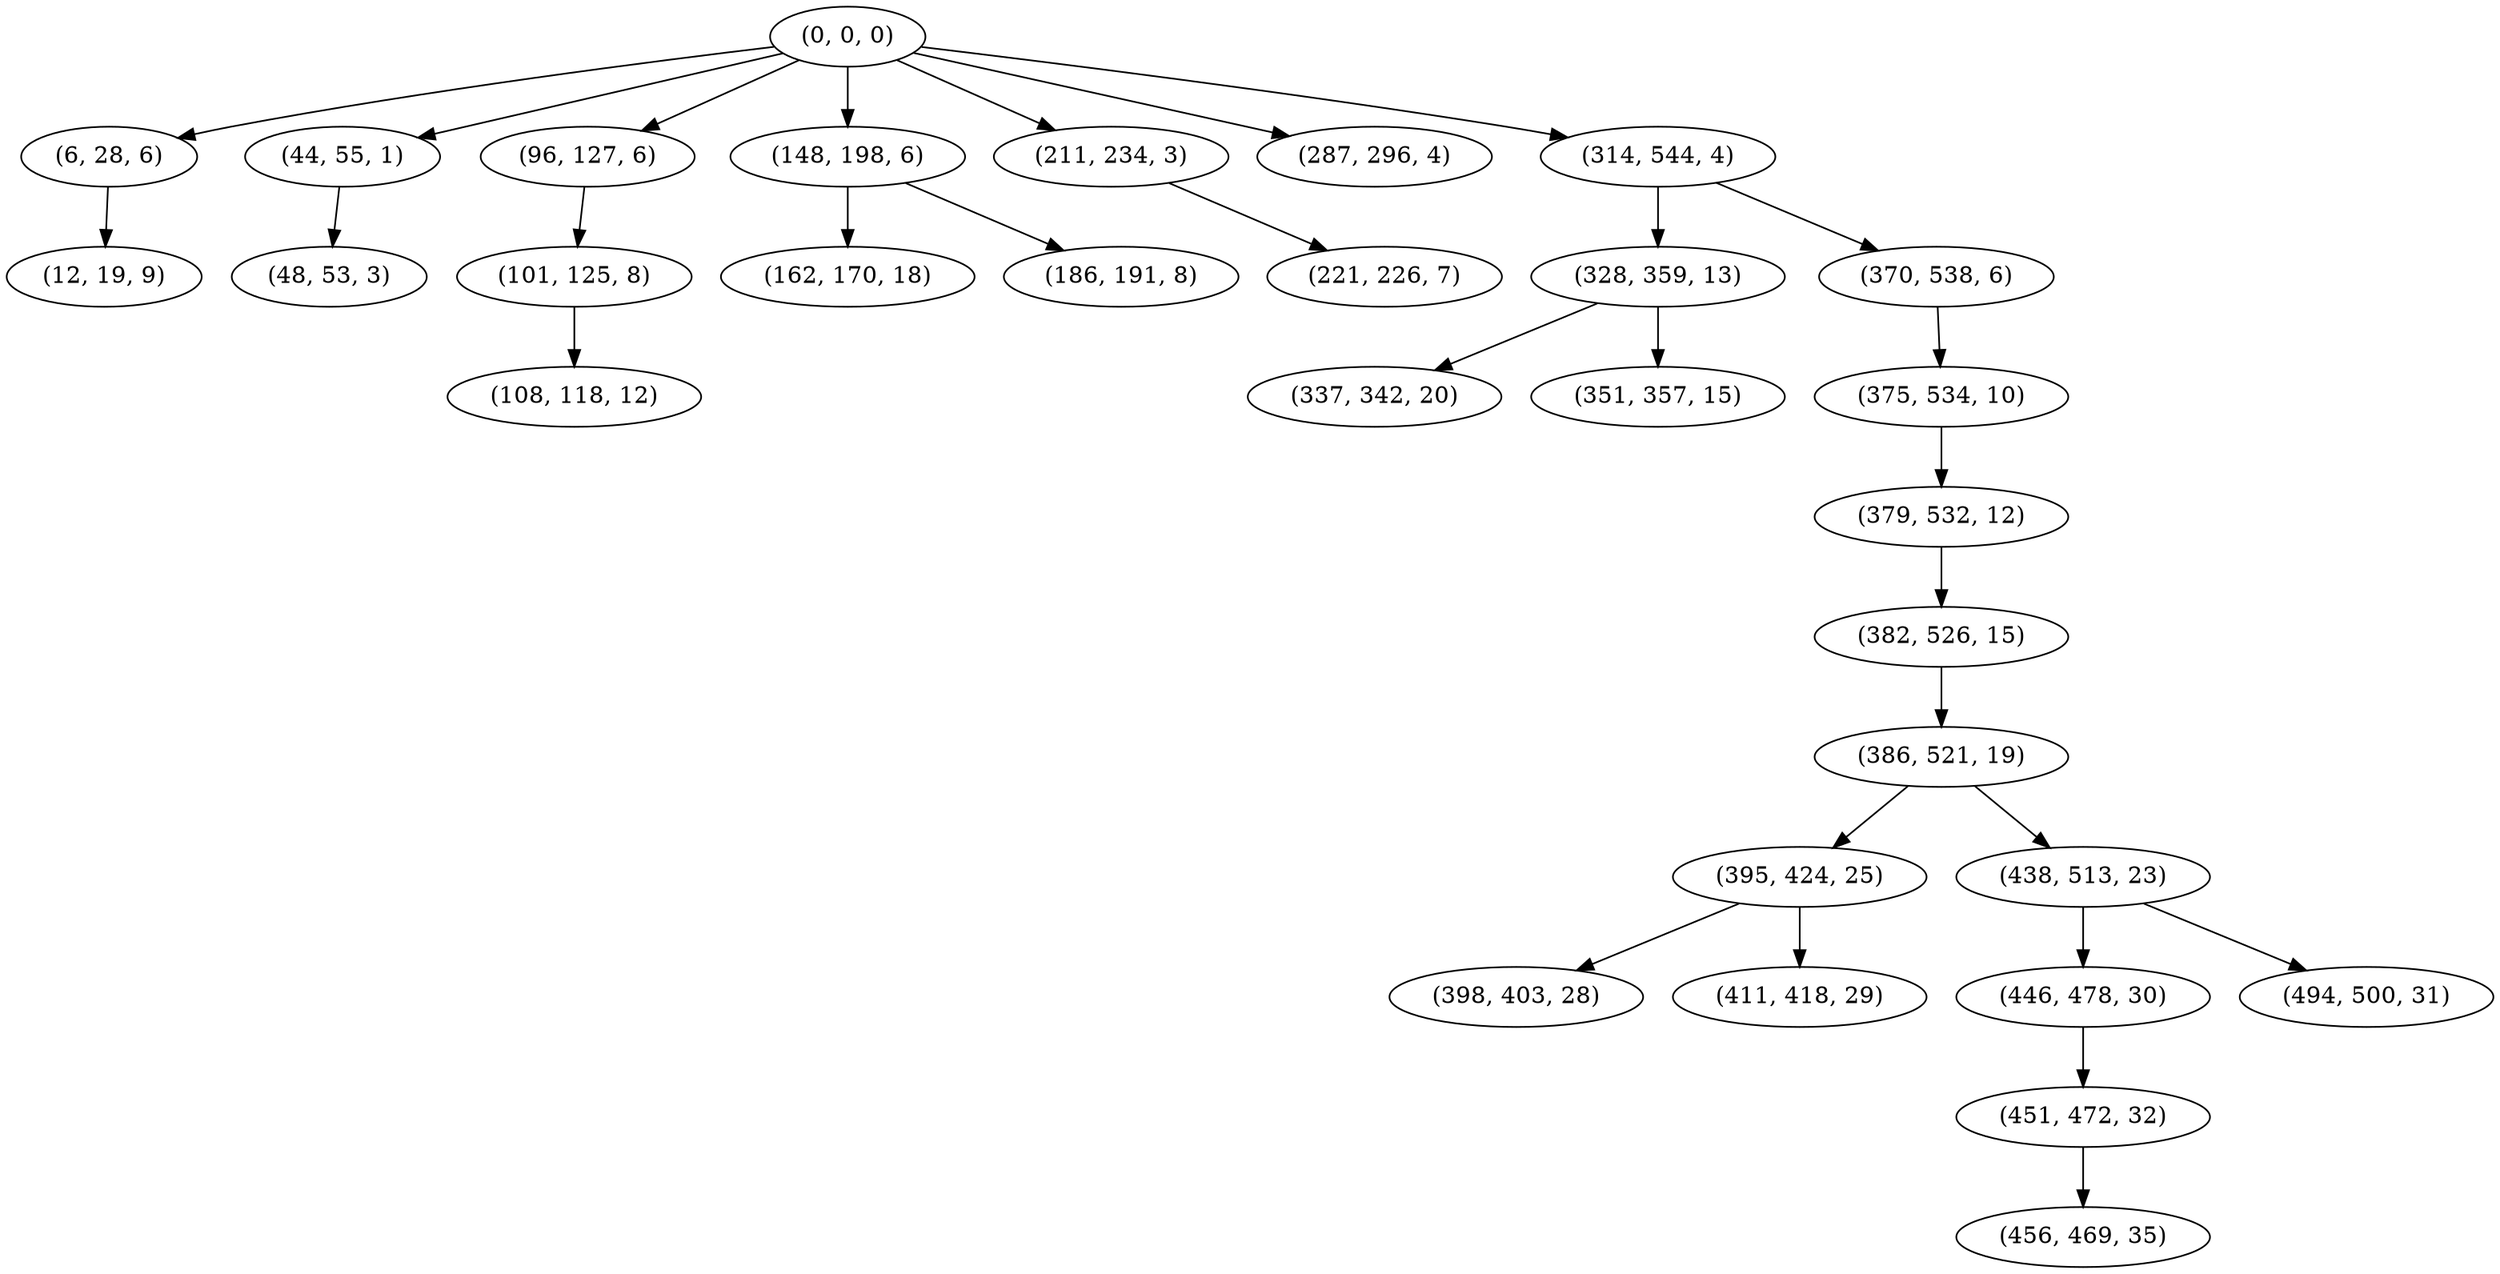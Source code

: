 digraph tree {
    "(0, 0, 0)";
    "(6, 28, 6)";
    "(12, 19, 9)";
    "(44, 55, 1)";
    "(48, 53, 3)";
    "(96, 127, 6)";
    "(101, 125, 8)";
    "(108, 118, 12)";
    "(148, 198, 6)";
    "(162, 170, 18)";
    "(186, 191, 8)";
    "(211, 234, 3)";
    "(221, 226, 7)";
    "(287, 296, 4)";
    "(314, 544, 4)";
    "(328, 359, 13)";
    "(337, 342, 20)";
    "(351, 357, 15)";
    "(370, 538, 6)";
    "(375, 534, 10)";
    "(379, 532, 12)";
    "(382, 526, 15)";
    "(386, 521, 19)";
    "(395, 424, 25)";
    "(398, 403, 28)";
    "(411, 418, 29)";
    "(438, 513, 23)";
    "(446, 478, 30)";
    "(451, 472, 32)";
    "(456, 469, 35)";
    "(494, 500, 31)";
    "(0, 0, 0)" -> "(6, 28, 6)";
    "(0, 0, 0)" -> "(44, 55, 1)";
    "(0, 0, 0)" -> "(96, 127, 6)";
    "(0, 0, 0)" -> "(148, 198, 6)";
    "(0, 0, 0)" -> "(211, 234, 3)";
    "(0, 0, 0)" -> "(287, 296, 4)";
    "(0, 0, 0)" -> "(314, 544, 4)";
    "(6, 28, 6)" -> "(12, 19, 9)";
    "(44, 55, 1)" -> "(48, 53, 3)";
    "(96, 127, 6)" -> "(101, 125, 8)";
    "(101, 125, 8)" -> "(108, 118, 12)";
    "(148, 198, 6)" -> "(162, 170, 18)";
    "(148, 198, 6)" -> "(186, 191, 8)";
    "(211, 234, 3)" -> "(221, 226, 7)";
    "(314, 544, 4)" -> "(328, 359, 13)";
    "(314, 544, 4)" -> "(370, 538, 6)";
    "(328, 359, 13)" -> "(337, 342, 20)";
    "(328, 359, 13)" -> "(351, 357, 15)";
    "(370, 538, 6)" -> "(375, 534, 10)";
    "(375, 534, 10)" -> "(379, 532, 12)";
    "(379, 532, 12)" -> "(382, 526, 15)";
    "(382, 526, 15)" -> "(386, 521, 19)";
    "(386, 521, 19)" -> "(395, 424, 25)";
    "(386, 521, 19)" -> "(438, 513, 23)";
    "(395, 424, 25)" -> "(398, 403, 28)";
    "(395, 424, 25)" -> "(411, 418, 29)";
    "(438, 513, 23)" -> "(446, 478, 30)";
    "(438, 513, 23)" -> "(494, 500, 31)";
    "(446, 478, 30)" -> "(451, 472, 32)";
    "(451, 472, 32)" -> "(456, 469, 35)";
}
